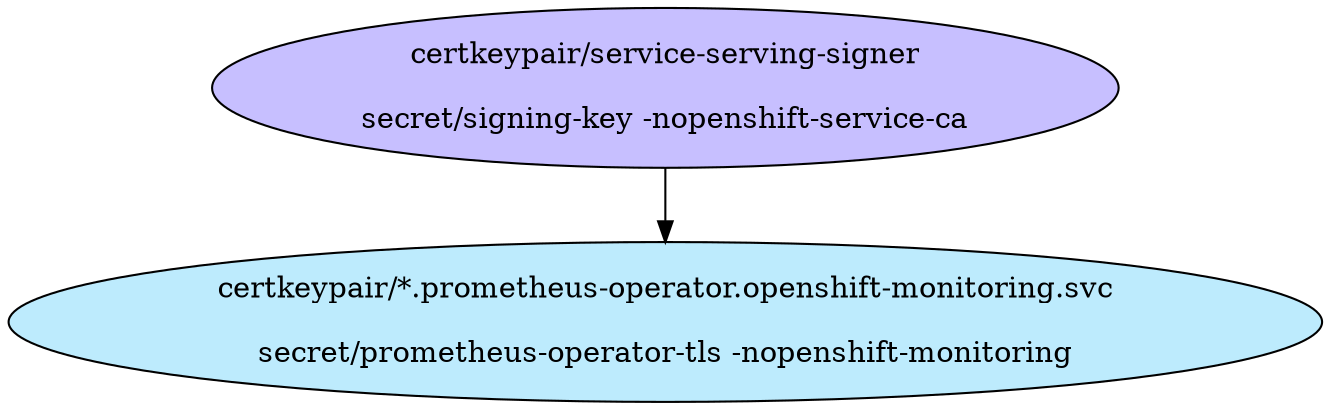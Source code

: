 digraph "Local Certificate" {
  // Node definitions.
  1 [
    label="certkeypair/service-serving-signer\n\nsecret/signing-key -nopenshift-service-ca\n"
    style=filled
    fillcolor="#c7bfff"
  ];
  6 [
    label="certkeypair/*.prometheus-operator.openshift-monitoring.svc\n\nsecret/prometheus-operator-tls -nopenshift-monitoring\n"
    style=filled
    fillcolor="#bdebfd"
  ];

  // Edge definitions.
  1 -> 6;
}